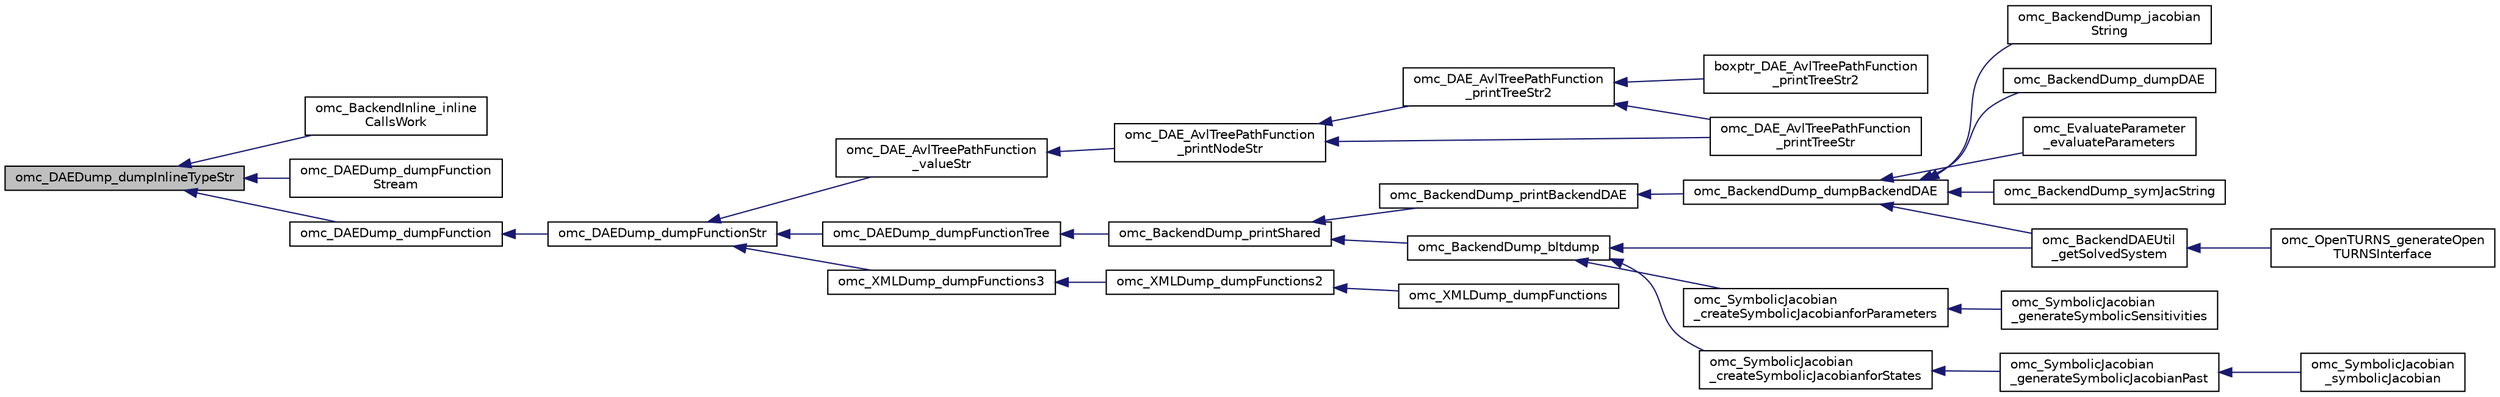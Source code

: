 digraph "omc_DAEDump_dumpInlineTypeStr"
{
  edge [fontname="Helvetica",fontsize="10",labelfontname="Helvetica",labelfontsize="10"];
  node [fontname="Helvetica",fontsize="10",shape=record];
  rankdir="LR";
  Node2396 [label="omc_DAEDump_dumpInlineTypeStr",height=0.2,width=0.4,color="black", fillcolor="grey75", style="filled", fontcolor="black"];
  Node2396 -> Node2397 [dir="back",color="midnightblue",fontsize="10",style="solid",fontname="Helvetica"];
  Node2397 [label="omc_BackendInline_inline\lCallsWork",height=0.2,width=0.4,color="black", fillcolor="white", style="filled",URL="$d0/d9b/_backend_inline_8c.html#ab11fbf59ae52ccf9184899f01c3a0743"];
  Node2396 -> Node2398 [dir="back",color="midnightblue",fontsize="10",style="solid",fontname="Helvetica"];
  Node2398 [label="omc_DAEDump_dumpFunction\lStream",height=0.2,width=0.4,color="black", fillcolor="white", style="filled",URL="$d6/de3/_d_a_e_dump_8c.html#a9c241cd532e6375317e0dc1dee3969e5"];
  Node2396 -> Node2399 [dir="back",color="midnightblue",fontsize="10",style="solid",fontname="Helvetica"];
  Node2399 [label="omc_DAEDump_dumpFunction",height=0.2,width=0.4,color="black", fillcolor="white", style="filled",URL="$d6/de3/_d_a_e_dump_8c.html#acc9fbcde2baf6eb086b91ce31d46c6d3"];
  Node2399 -> Node2400 [dir="back",color="midnightblue",fontsize="10",style="solid",fontname="Helvetica"];
  Node2400 [label="omc_DAEDump_dumpFunctionStr",height=0.2,width=0.4,color="black", fillcolor="white", style="filled",URL="$d2/db8/_d_a_e_dump_8h.html#a60eccf0b1aceb8418ecb33971ef5920f"];
  Node2400 -> Node2401 [dir="back",color="midnightblue",fontsize="10",style="solid",fontname="Helvetica"];
  Node2401 [label="omc_DAE_AvlTreePathFunction\l_valueStr",height=0.2,width=0.4,color="black", fillcolor="white", style="filled",URL="$dc/d9d/_d_a_e_8h.html#a28e3f83cd78e0d1ea078fbace7e4327a"];
  Node2401 -> Node2402 [dir="back",color="midnightblue",fontsize="10",style="solid",fontname="Helvetica"];
  Node2402 [label="omc_DAE_AvlTreePathFunction\l_printNodeStr",height=0.2,width=0.4,color="black", fillcolor="white", style="filled",URL="$dc/d9d/_d_a_e_8h.html#a8db27493ab087e43c614ddde1a715b6c"];
  Node2402 -> Node2403 [dir="back",color="midnightblue",fontsize="10",style="solid",fontname="Helvetica"];
  Node2403 [label="omc_DAE_AvlTreePathFunction\l_printTreeStr",height=0.2,width=0.4,color="black", fillcolor="white", style="filled",URL="$dc/d9d/_d_a_e_8h.html#a93582f9c68213aa12598639e55b0dfe4"];
  Node2402 -> Node2404 [dir="back",color="midnightblue",fontsize="10",style="solid",fontname="Helvetica"];
  Node2404 [label="omc_DAE_AvlTreePathFunction\l_printTreeStr2",height=0.2,width=0.4,color="black", fillcolor="white", style="filled",URL="$df/d07/_d_a_e_8c.html#a9f22eb7a7665a315d0df65fae8dd60df"];
  Node2404 -> Node2403 [dir="back",color="midnightblue",fontsize="10",style="solid",fontname="Helvetica"];
  Node2404 -> Node2405 [dir="back",color="midnightblue",fontsize="10",style="solid",fontname="Helvetica"];
  Node2405 [label="boxptr_DAE_AvlTreePathFunction\l_printTreeStr2",height=0.2,width=0.4,color="black", fillcolor="white", style="filled",URL="$df/d07/_d_a_e_8c.html#a2c6c9b4d9c732a37ad7f5801443ea1cc"];
  Node2400 -> Node2406 [dir="back",color="midnightblue",fontsize="10",style="solid",fontname="Helvetica"];
  Node2406 [label="omc_DAEDump_dumpFunctionTree",height=0.2,width=0.4,color="black", fillcolor="white", style="filled",URL="$d2/db8/_d_a_e_dump_8h.html#a729693eb91b570d1d0615b6e38849606"];
  Node2406 -> Node2407 [dir="back",color="midnightblue",fontsize="10",style="solid",fontname="Helvetica"];
  Node2407 [label="omc_BackendDump_printShared",height=0.2,width=0.4,color="black", fillcolor="white", style="filled",URL="$df/df2/_backend_dump_8h.html#aedb320749742ad31efb527dad6253e2f"];
  Node2407 -> Node2408 [dir="back",color="midnightblue",fontsize="10",style="solid",fontname="Helvetica"];
  Node2408 [label="omc_BackendDump_bltdump",height=0.2,width=0.4,color="black", fillcolor="white", style="filled",URL="$df/df2/_backend_dump_8h.html#ab992c21254570d1ee5bb99d19ac5697b"];
  Node2408 -> Node2409 [dir="back",color="midnightblue",fontsize="10",style="solid",fontname="Helvetica"];
  Node2409 [label="omc_BackendDAEUtil\l_getSolvedSystem",height=0.2,width=0.4,color="black", fillcolor="white", style="filled",URL="$de/d7d/_backend_d_a_e_util_8h.html#aafb77b43443d975f28a394ab1edb416d"];
  Node2409 -> Node2410 [dir="back",color="midnightblue",fontsize="10",style="solid",fontname="Helvetica"];
  Node2410 [label="omc_OpenTURNS_generateOpen\lTURNSInterface",height=0.2,width=0.4,color="black", fillcolor="white", style="filled",URL="$db/dd3/_open_t_u_r_n_s_8h.html#abed2ae4cf854648f70bcf2e01cf1e86f"];
  Node2408 -> Node2411 [dir="back",color="midnightblue",fontsize="10",style="solid",fontname="Helvetica"];
  Node2411 [label="omc_SymbolicJacobian\l_createSymbolicJacobianforParameters",height=0.2,width=0.4,color="black", fillcolor="white", style="filled",URL="$d2/d88/_symbolic_jacobian_8c.html#a374d037a4c584b5e514dcff6d8b44fc2"];
  Node2411 -> Node2412 [dir="back",color="midnightblue",fontsize="10",style="solid",fontname="Helvetica"];
  Node2412 [label="omc_SymbolicJacobian\l_generateSymbolicSensitivities",height=0.2,width=0.4,color="black", fillcolor="white", style="filled",URL="$d6/dbf/_symbolic_jacobian_8h.html#a98b8d086a7b30b0600266a424e01aa3e"];
  Node2408 -> Node2413 [dir="back",color="midnightblue",fontsize="10",style="solid",fontname="Helvetica"];
  Node2413 [label="omc_SymbolicJacobian\l_createSymbolicJacobianforStates",height=0.2,width=0.4,color="black", fillcolor="white", style="filled",URL="$d2/d88/_symbolic_jacobian_8c.html#af85432d0e48f190d8e3cd5c4a2fba05d"];
  Node2413 -> Node2414 [dir="back",color="midnightblue",fontsize="10",style="solid",fontname="Helvetica"];
  Node2414 [label="omc_SymbolicJacobian\l_generateSymbolicJacobianPast",height=0.2,width=0.4,color="black", fillcolor="white", style="filled",URL="$d2/d88/_symbolic_jacobian_8c.html#aaf242ea6523ea05667aad7107734616f"];
  Node2414 -> Node2415 [dir="back",color="midnightblue",fontsize="10",style="solid",fontname="Helvetica"];
  Node2415 [label="omc_SymbolicJacobian\l_symbolicJacobian",height=0.2,width=0.4,color="black", fillcolor="white", style="filled",URL="$d6/dbf/_symbolic_jacobian_8h.html#a4429c43c75c668d46c3072b74b571d23"];
  Node2407 -> Node2416 [dir="back",color="midnightblue",fontsize="10",style="solid",fontname="Helvetica"];
  Node2416 [label="omc_BackendDump_printBackendDAE",height=0.2,width=0.4,color="black", fillcolor="white", style="filled",URL="$df/df2/_backend_dump_8h.html#a021544eed3f9ff076053e380c9435efd"];
  Node2416 -> Node2417 [dir="back",color="midnightblue",fontsize="10",style="solid",fontname="Helvetica"];
  Node2417 [label="omc_BackendDump_dumpBackendDAE",height=0.2,width=0.4,color="black", fillcolor="white", style="filled",URL="$df/df2/_backend_dump_8h.html#ac884faa5b590c1462bb5a5cb0d6f99fc"];
  Node2417 -> Node2409 [dir="back",color="midnightblue",fontsize="10",style="solid",fontname="Helvetica"];
  Node2417 -> Node2418 [dir="back",color="midnightblue",fontsize="10",style="solid",fontname="Helvetica"];
  Node2418 [label="omc_BackendDump_symJacString",height=0.2,width=0.4,color="black", fillcolor="white", style="filled",URL="$df/df2/_backend_dump_8h.html#a8f9dbc3516838432f1da360a5f3a90af"];
  Node2417 -> Node2419 [dir="back",color="midnightblue",fontsize="10",style="solid",fontname="Helvetica"];
  Node2419 [label="omc_BackendDump_jacobian\lString",height=0.2,width=0.4,color="black", fillcolor="white", style="filled",URL="$df/df2/_backend_dump_8h.html#ac420b1e648d03800bfe30ec70954f052"];
  Node2417 -> Node2420 [dir="back",color="midnightblue",fontsize="10",style="solid",fontname="Helvetica"];
  Node2420 [label="omc_BackendDump_dumpDAE",height=0.2,width=0.4,color="black", fillcolor="white", style="filled",URL="$df/df2/_backend_dump_8h.html#ad65c9105dcf10b854d1c39d0ee8354aa"];
  Node2417 -> Node2421 [dir="back",color="midnightblue",fontsize="10",style="solid",fontname="Helvetica"];
  Node2421 [label="omc_EvaluateParameter\l_evaluateParameters",height=0.2,width=0.4,color="black", fillcolor="white", style="filled",URL="$d3/d1a/_evaluate_parameter_8h.html#afb314d7b2f3c730a6d48021f221584b1"];
  Node2400 -> Node2422 [dir="back",color="midnightblue",fontsize="10",style="solid",fontname="Helvetica"];
  Node2422 [label="omc_XMLDump_dumpFunctions3",height=0.2,width=0.4,color="black", fillcolor="white", style="filled",URL="$d6/d88/_x_m_l_dump_8c.html#a619b791906ee7e62fb6c4038ff222225"];
  Node2422 -> Node2423 [dir="back",color="midnightblue",fontsize="10",style="solid",fontname="Helvetica"];
  Node2423 [label="omc_XMLDump_dumpFunctions2",height=0.2,width=0.4,color="black", fillcolor="white", style="filled",URL="$d6/d88/_x_m_l_dump_8c.html#aa91e14f5c3814bc15b71f348c1645fa7"];
  Node2423 -> Node2424 [dir="back",color="midnightblue",fontsize="10",style="solid",fontname="Helvetica"];
  Node2424 [label="omc_XMLDump_dumpFunctions",height=0.2,width=0.4,color="black", fillcolor="white", style="filled",URL="$d6/d88/_x_m_l_dump_8c.html#a408ff30eab3c1fbb420fae3d40fba1b5"];
}
